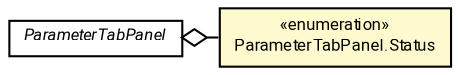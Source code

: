 #!/usr/local/bin/dot
#
# Class diagram 
# Generated by UMLGraph version R5_7_2-60-g0e99a6 (http://www.spinellis.gr/umlgraph/)
#

digraph G {
	graph [fontnames="svg"]
	edge [fontname="Roboto",fontsize=7,labelfontname="Roboto",labelfontsize=7,color="black"];
	node [fontname="Roboto",fontcolor="black",fontsize=8,shape=plaintext,margin=0,width=0,height=0];
	nodesep=0.15;
	ranksep=0.25;
	rankdir=LR;
	// de.lmu.ifi.dbs.elki.gui.multistep.panels.ParameterTabPanel
	c8039581 [label=<<table title="de.lmu.ifi.dbs.elki.gui.multistep.panels.ParameterTabPanel" border="0" cellborder="1" cellspacing="0" cellpadding="2" href="ParameterTabPanel.html" target="_parent">
		<tr><td><table border="0" cellspacing="0" cellpadding="1">
		<tr><td align="center" balign="center"> <font face="Roboto"><i>ParameterTabPanel</i></font> </td></tr>
		</table></td></tr>
		</table>>, URL="ParameterTabPanel.html"];
	// de.lmu.ifi.dbs.elki.gui.multistep.panels.ParameterTabPanel.Status
	c8039582 [label=<<table title="de.lmu.ifi.dbs.elki.gui.multistep.panels.ParameterTabPanel.Status" border="0" cellborder="1" cellspacing="0" cellpadding="2" bgcolor="lemonChiffon" href="ParameterTabPanel.Status.html" target="_parent">
		<tr><td><table border="0" cellspacing="0" cellpadding="1">
		<tr><td align="center" balign="center"> &#171;enumeration&#187; </td></tr>
		<tr><td align="center" balign="center"> <font face="Roboto">ParameterTabPanel.Status</font> </td></tr>
		</table></td></tr>
		</table>>, URL="ParameterTabPanel.Status.html"];
	// de.lmu.ifi.dbs.elki.gui.multistep.panels.ParameterTabPanel has de.lmu.ifi.dbs.elki.gui.multistep.panels.ParameterTabPanel.Status
	c8039581 -> c8039582 [arrowhead=none,arrowtail=ediamond,dir=back,weight=4];
}

